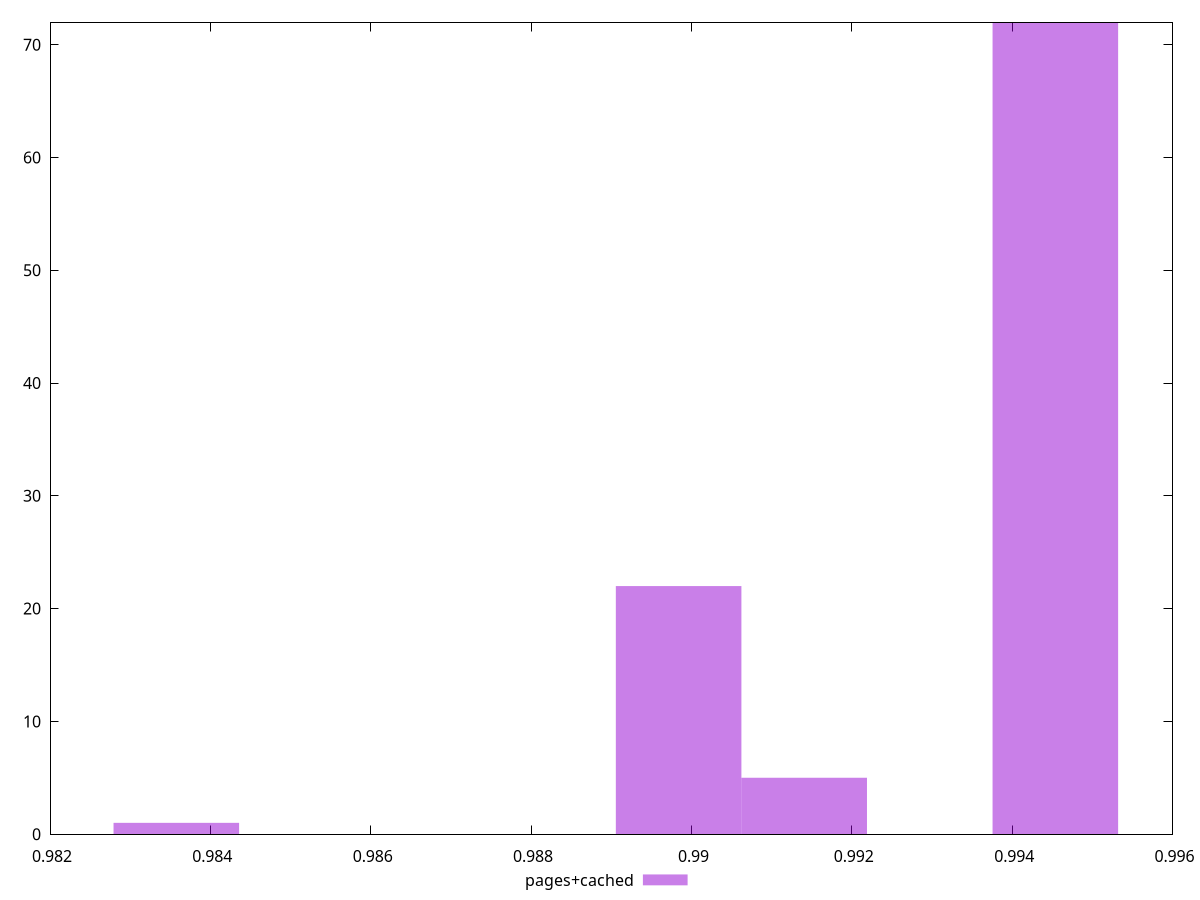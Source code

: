 $_pagesCached <<EOF
0.9945388542842366 72
0.9898402455238386 22
0.983575433843308 1
0.9914064484439713 5
EOF
set key outside below
set terminal pngcairo
set output "report_00004_2020-11-02T20-21-41.718Z/first-cpu-idle/pages+cached//hist.png"
set yrange [0:72]
set boxwidth 0.001566202920132656
set style fill transparent solid 0.5 noborder
plot $_pagesCached title "pages+cached" with boxes ,